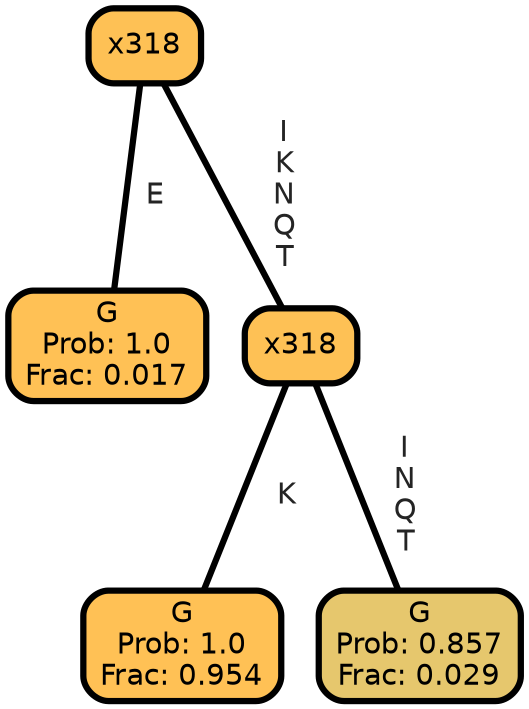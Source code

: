 graph Tree {
node [shape=box, style="filled, rounded",color="black",penwidth="3",fontcolor="black",                 fontname=helvetica] ;
graph [ranksep="0 equally", splines=straight,                 bgcolor=transparent, dpi=200] ;
edge [fontname=helvetica, fontweight=bold,fontcolor=grey14,color=black] ;
0 [label="G
Prob: 1.0
Frac: 0.017", fillcolor="#ffc155"] ;
1 [label="x318", fillcolor="#fec155"] ;
2 [label="G
Prob: 1.0
Frac: 0.954", fillcolor="#ffc155"] ;
3 [label="x318", fillcolor="#fec155"] ;
4 [label="G
Prob: 0.857
Frac: 0.029", fillcolor="#e6c76d"] ;
1 -- 0 [label=" E",penwidth=3] ;
1 -- 3 [label=" I\n K\n N\n Q\n T",penwidth=3] ;
3 -- 2 [label=" K",penwidth=3] ;
3 -- 4 [label=" I\n N\n Q\n T",penwidth=3] ;
{rank = same;}}